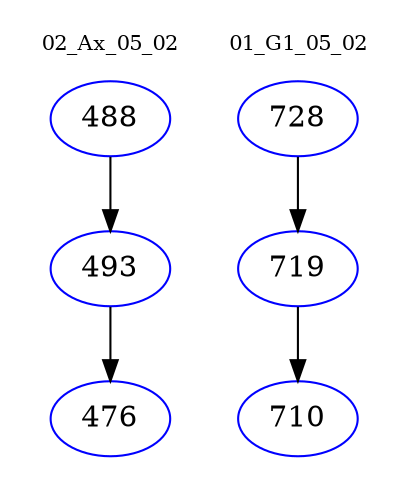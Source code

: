 digraph{
subgraph cluster_0 {
color = white
label = "02_Ax_05_02";
fontsize=10;
T0_488 [label="488", color="blue"]
T0_488 -> T0_493 [color="black"]
T0_493 [label="493", color="blue"]
T0_493 -> T0_476 [color="black"]
T0_476 [label="476", color="blue"]
}
subgraph cluster_1 {
color = white
label = "01_G1_05_02";
fontsize=10;
T1_728 [label="728", color="blue"]
T1_728 -> T1_719 [color="black"]
T1_719 [label="719", color="blue"]
T1_719 -> T1_710 [color="black"]
T1_710 [label="710", color="blue"]
}
}
